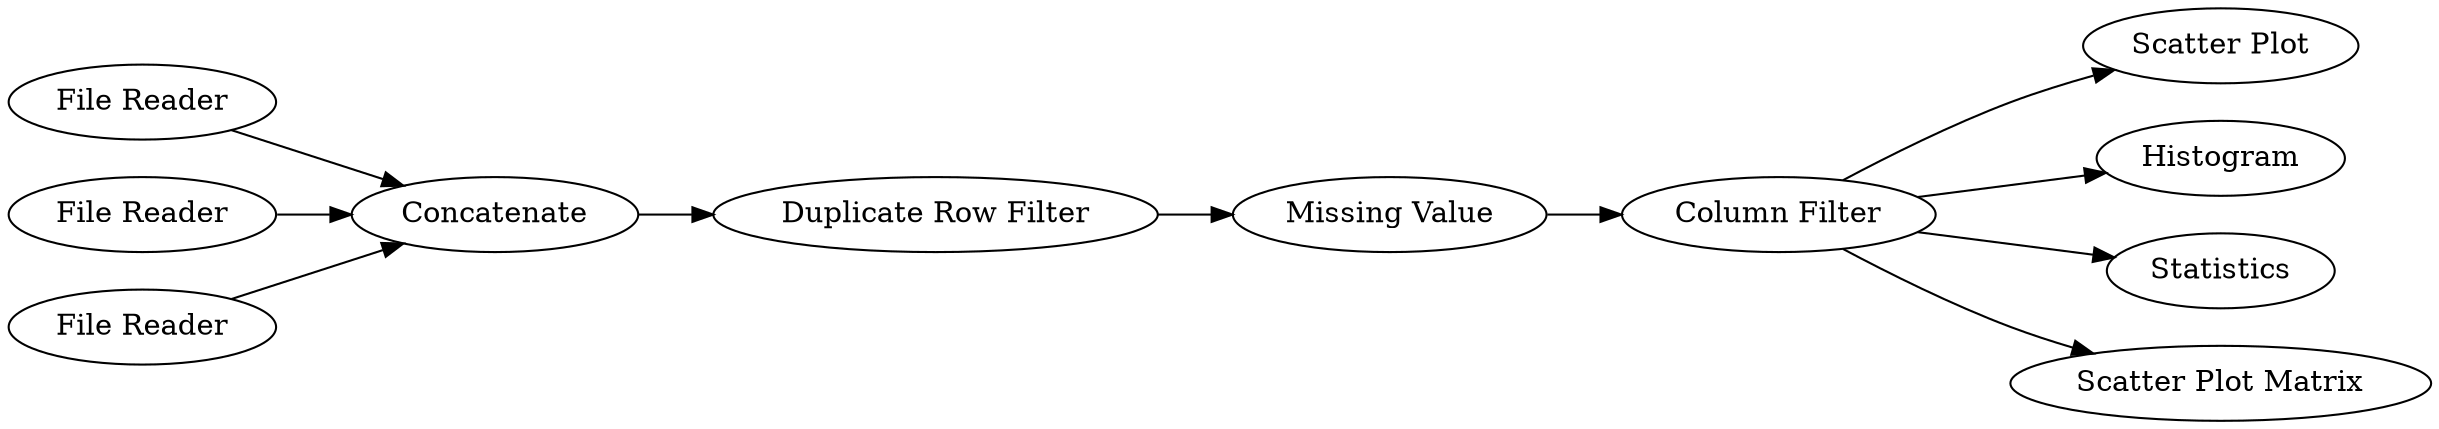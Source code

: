 digraph {
	12 -> 15
	5 -> 8
	12 -> 13
	7 -> 8
	8 -> 9
	12 -> 14
	12 -> 16
	9 -> 10
	10 -> 12
	6 -> 8
	5 [label="File Reader"]
	16 [label="Scatter Plot Matrix"]
	14 [label=Statistics]
	13 [label=Histogram]
	7 [label="File Reader"]
	9 [label="Duplicate Row Filter"]
	6 [label="File Reader"]
	8 [label=Concatenate]
	15 [label="Scatter Plot"]
	12 [label="Column Filter"]
	10 [label="Missing Value"]
	rankdir=LR
}
